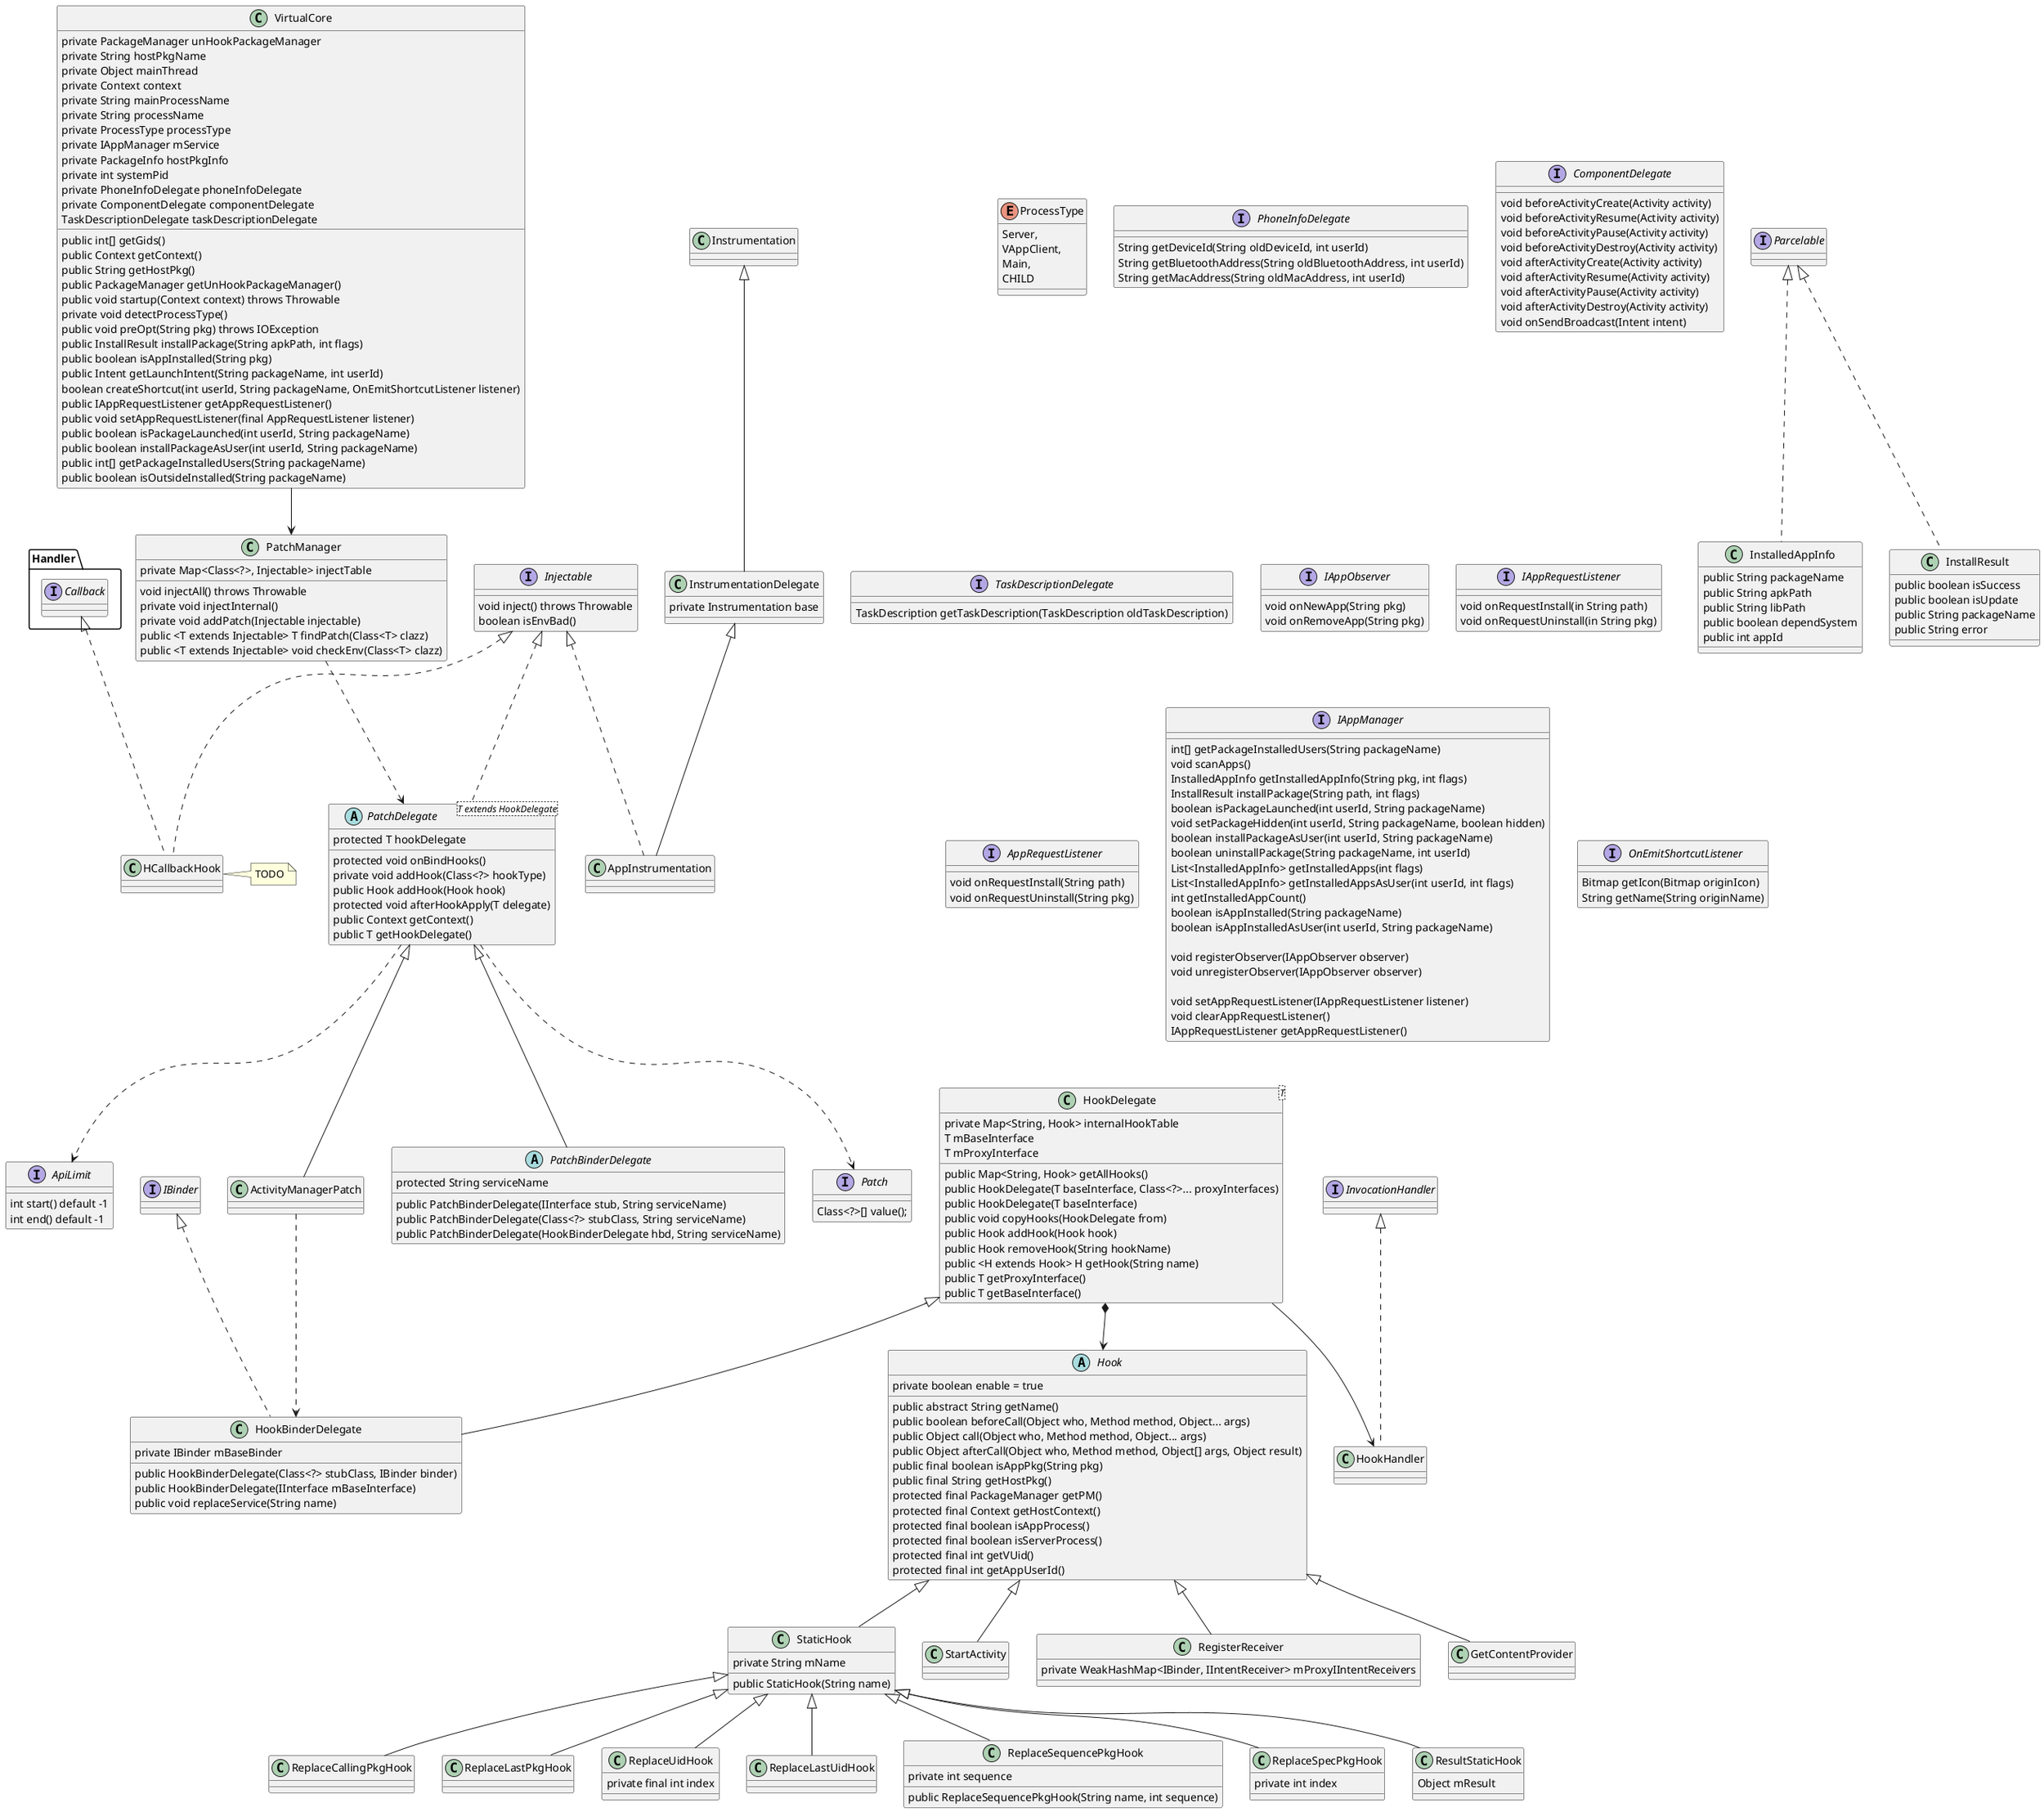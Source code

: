 @startuml
interface Injectable {
    void inject() throws Throwable
    boolean isEnvBad()
}

abstract class PatchDelegate<T extends HookDelegate> implements Injectable {
    protected T hookDelegate
    protected void onBindHooks()
    private void addHook(Class<?> hookType)
    public Hook addHook(Hook hook)
    protected void afterHookApply(T delegate)
    public Context getContext()
    public T getHookDelegate()
}

abstract class PatchBinderDelegate extends PatchDelegate {
    protected String serviceName
    public PatchBinderDelegate(IInterface stub, String serviceName)
    public PatchBinderDelegate(Class<?> stubClass, String serviceName)
    public PatchBinderDelegate(HookBinderDelegate hbd, String serviceName)
}

abstract class Hook {
    private boolean enable = true
    public abstract String getName()
    public boolean beforeCall(Object who, Method method, Object... args)
    public Object call(Object who, Method method, Object... args)
    public Object afterCall(Object who, Method method, Object[] args, Object result)
    public final boolean isAppPkg(String pkg)
    public final String getHostPkg()
    protected final PackageManager getPM()
    protected final Context getHostContext()
    protected final boolean isAppProcess()
    protected final boolean isServerProcess()
    protected final int getVUid()
    protected final int getAppUserId()
}

class StaticHook extends Hook {
    private String mName
    public StaticHook(String name)
}

class ReplaceCallingPkgHook extends StaticHook {

}

class ReplaceLastPkgHook extends StaticHook {

}

class ReplaceUidHook extends StaticHook {
    private final int index
}

class ReplaceLastUidHook extends StaticHook {

}

class ReplaceSequencePkgHook extends StaticHook {
    private int sequence
    public ReplaceSequencePkgHook(String name, int sequence)
}

class ReplaceSpecPkgHook extends StaticHook {
    private int index
}

class ResultStaticHook extends StaticHook {
    Object mResult
}

class StartActivity extends Hook {

}

class RegisterReceiver extends Hook {
    private WeakHashMap<IBinder, IIntentReceiver> mProxyIIntentReceivers
}

class GetContentProvider extends Hook {

}

interface Patch {
	Class<?>[] value();
}

interface ApiLimit {
    int start() default -1
    int end() default -1
}

PatchDelegate ..> Patch
PatchDelegate ..> ApiLimit

class HookDelegate<T> {
    private Map<String, Hook> internalHookTable
    T mBaseInterface
    T mProxyInterface
    public Map<String, Hook> getAllHooks()
    public HookDelegate(T baseInterface, Class<?>... proxyInterfaces)
    public HookDelegate(T baseInterface)
    public void copyHooks(HookDelegate from)
    public Hook addHook(Hook hook)
    public Hook removeHook(String hookName)
    public <H extends Hook> H getHook(String name)
    public T getProxyInterface()
    public T getBaseInterface()
}

HookDelegate *--> Hook

class HookHandler implements InvocationHandler {

}

HookDelegate --> HookHandler

class InstrumentationDelegate extends Instrumentation {
    private Instrumentation base
}

class AppInstrumentation extends InstrumentationDelegate implements Injectable {

}

class HCallbackHook implements Handler.Callback, Injectable {
    
}

note right of HCallbackHook: TODO

class ActivityManagerPatch extends PatchDelegate {

}

class HookBinderDelegate extends HookDelegate implements IBinder {
    private IBinder mBaseBinder
    public HookBinderDelegate(Class<?> stubClass, IBinder binder)
    public HookBinderDelegate(IInterface mBaseInterface)
    public void replaceService(String name)
}

ActivityManagerPatch ..> HookBinderDelegate

class PatchManager {
    private Map<Class<?>, Injectable> injectTable
    void injectAll() throws Throwable
    private void injectInternal()
    private void addPatch(Injectable injectable)
    public <T extends Injectable> T findPatch(Class<T> clazz)
    public <T extends Injectable> void checkEnv(Class<T> clazz)
}

PatchManager ..> PatchDelegate

enum ProcessType {
    Server,
    VAppClient,
    Main,
    CHILD
}

interface PhoneInfoDelegate {
    String getDeviceId(String oldDeviceId, int userId)
    String getBluetoothAddress(String oldBluetoothAddress, int userId)
    String getMacAddress(String oldMacAddress, int userId)
}

interface ComponentDelegate {
    void beforeActivityCreate(Activity activity)
    void beforeActivityResume(Activity activity)
    void beforeActivityPause(Activity activity)
    void beforeActivityDestroy(Activity activity)
    void afterActivityCreate(Activity activity)
    void afterActivityResume(Activity activity)
    void afterActivityPause(Activity activity)
    void afterActivityDestroy(Activity activity)
    void onSendBroadcast(Intent intent)
}

interface TaskDescriptionDelegate {
    TaskDescription getTaskDescription(TaskDescription oldTaskDescription)
}

class InstalledAppInfo implements Parcelable {
    public String packageName
    public String apkPath
    public String libPath
    public boolean dependSystem
    public int appId
}

class InstallResult implements Parcelable {
    public boolean isSuccess
    public boolean isUpdate
    public String packageName
    public String error
}

interface IAppObserver {
    void onNewApp(String pkg)
    void onRemoveApp(String pkg)
}

interface IAppRequestListener {
    void onRequestInstall(in String path)
    void onRequestUninstall(in String pkg)
}

interface AppRequestListener {
    void onRequestInstall(String path)
    void onRequestUninstall(String pkg)
}

interface IAppManager {
    int[] getPackageInstalledUsers(String packageName)
    void scanApps()
    InstalledAppInfo getInstalledAppInfo(String pkg, int flags)
    InstallResult installPackage(String path, int flags)
    boolean isPackageLaunched(int userId, String packageName)
    void setPackageHidden(int userId, String packageName, boolean hidden)
    boolean installPackageAsUser(int userId, String packageName)
    boolean uninstallPackage(String packageName, int userId)
    List<InstalledAppInfo> getInstalledApps(int flags)
    List<InstalledAppInfo> getInstalledAppsAsUser(int userId, int flags)
    int getInstalledAppCount()
    boolean isAppInstalled(String packageName)
    boolean isAppInstalledAsUser(int userId, String packageName)

    void registerObserver(IAppObserver observer)
    void unregisterObserver(IAppObserver observer)

    void setAppRequestListener(IAppRequestListener listener)
    void clearAppRequestListener()
    IAppRequestListener getAppRequestListener()
}

interface OnEmitShortcutListener {
    Bitmap getIcon(Bitmap originIcon)
    String getName(String originName)
}

class VirtualCore {
    private PackageManager unHookPackageManager
    private String hostPkgName
    private Object mainThread
    private Context context
    private String mainProcessName
    private String processName
    private ProcessType processType
    private IAppManager mService
    private PackageInfo hostPkgInfo
    private int systemPid
    private PhoneInfoDelegate phoneInfoDelegate
    private ComponentDelegate componentDelegate
    TaskDescriptionDelegate taskDescriptionDelegate
    public int[] getGids()
    public Context getContext()
    public String getHostPkg()
    public PackageManager getUnHookPackageManager()
    public void startup(Context context) throws Throwable
    private void detectProcessType()
    public void preOpt(String pkg) throws IOException
    public InstallResult installPackage(String apkPath, int flags)
    public boolean isAppInstalled(String pkg)
    public Intent getLaunchIntent(String packageName, int userId)
    boolean createShortcut(int userId, String packageName, OnEmitShortcutListener listener)
    public IAppRequestListener getAppRequestListener()
    public void setAppRequestListener(final AppRequestListener listener)
    public boolean isPackageLaunched(int userId, String packageName)
    public boolean installPackageAsUser(int userId, String packageName)
    public int[] getPackageInstalledUsers(String packageName)
    public boolean isOutsideInstalled(String packageName)
}

VirtualCore --> PatchManager
@enduml